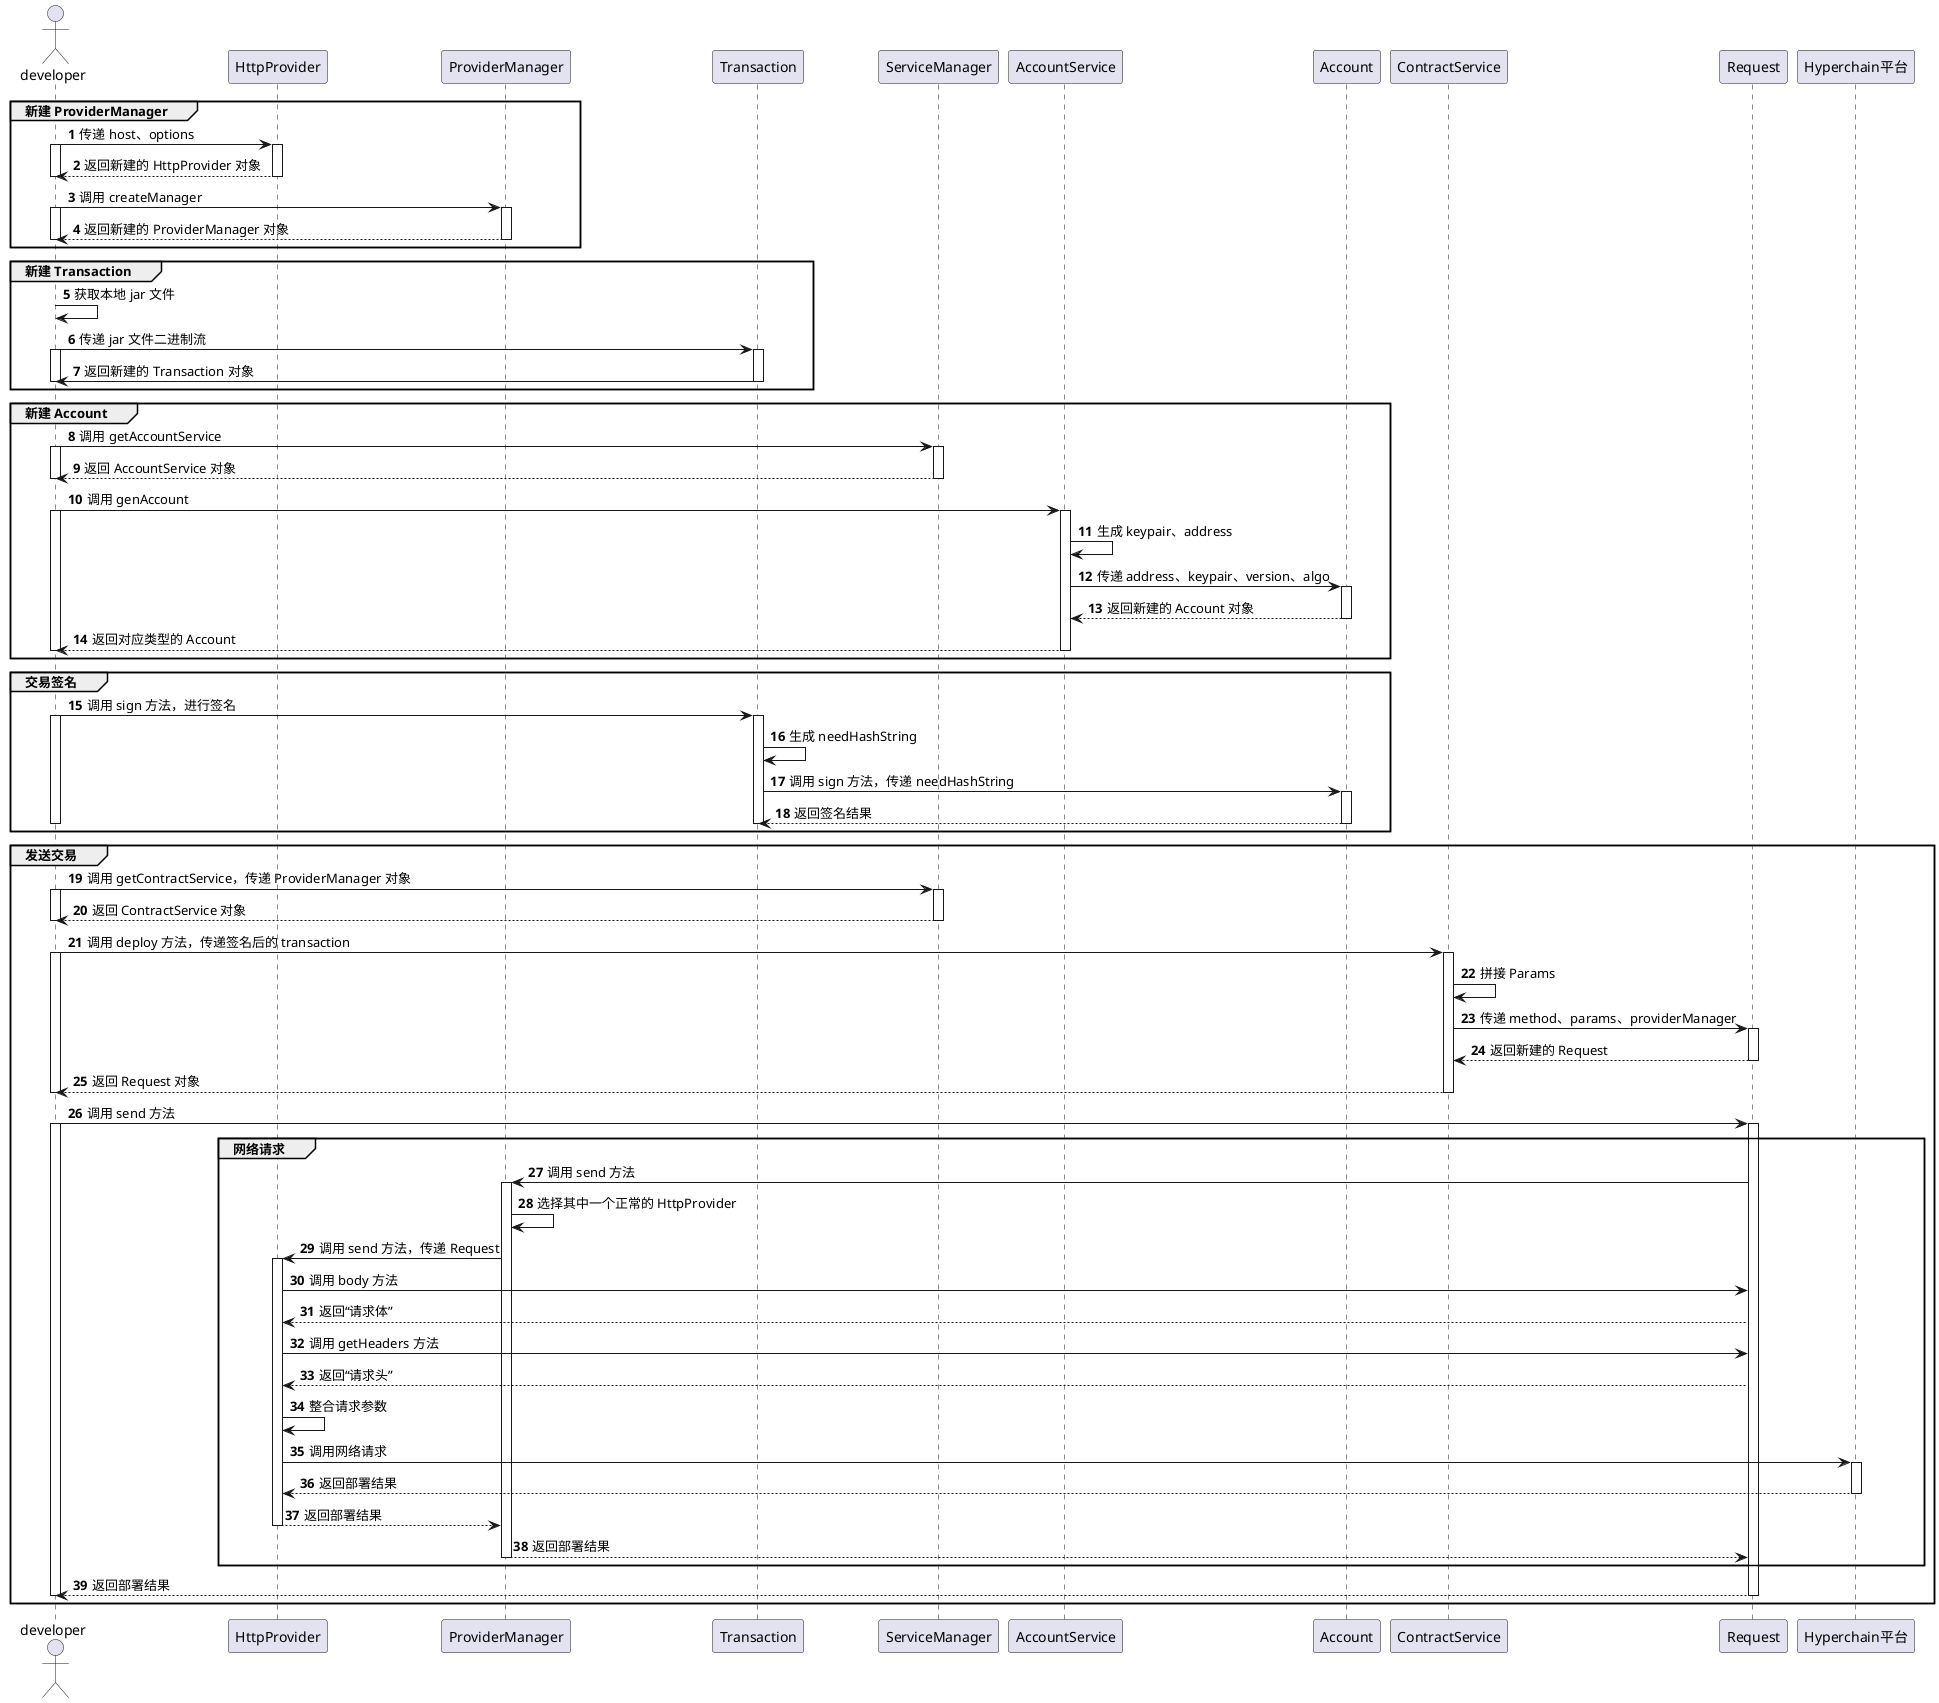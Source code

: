 @startuml
!pragma layout smetana
'部署 HVM 流程
autonumber
actor developer

group 新建 ProviderManager
developer -> HttpProvider: 传递 host、options
activate developer
activate HttpProvider
HttpProvider --> developer: 返回新建的 HttpProvider 对象
deactivate HttpProvider
deactivate developer

developer -> ProviderManager: 调用 createManager
activate ProviderManager
activate developer
ProviderManager --> developer: 返回新建的 ProviderManager 对象
deactivate ProviderManager
deactivate developer
end

group 新建 Transaction
developer -> developer: 获取本地 jar 文件

developer -> Transaction: 传递 jar 文件二进制流
activate developer
activate Transaction
Transaction -> developer: 返回新建的 Transaction 对象
deactivate Transaction
deactivate developer
end

group 新建 Account
developer -> ServiceManager: 调用 getAccountService
activate ServiceManager
activate developer
ServiceManager --> developer: 返回 AccountService 对象
deactivate ServiceManager
deactivate developer

developer -> AccountService: 调用 genAccount
activate AccountService
activate developer
AccountService -> AccountService: 生成 keypair、address
AccountService -> Account: 传递 address、keypair、version、algo
activate Account
Account --> AccountService: 返回新建的 Account 对象
deactivate Account
AccountService --> developer: 返回对应类型的 Account
deactivate AccountService
deactivate developer
end

group 交易签名
developer -> Transaction: 调用 sign 方法，进行签名
activate developer
activate Transaction
Transaction -> Transaction: 生成 needHashString
Transaction -> Account: 调用 sign 方法，传递 needHashString
activate Account
Account --> Transaction: 返回签名结果
deactivate Transaction
deactivate Account
deactivate developer
end

group 发送交易
developer -> ServiceManager: 调用 getContractService，传递 ProviderManager 对象
activate developer
activate ServiceManager
ServiceManager --> developer: 返回 ContractService 对象
deactivate ServiceManager
deactivate developer

' 调用 ContractService 的方法，拿到 Request
developer -> ContractService: 调用 deploy 方法，传递签名后的 transaction
activate developer
activate ContractService
ContractService -> ContractService: 拼接 Params
ContractService -> Request: 传递 method、params、providerManager
activate Request
Request --> ContractService: 返回新建的 Request
deactivate Request
ContractService --> developer: 返回 Request 对象
deactivate ContractService
deactivate developer

' 调用 Request.send
developer -> Request: 调用 send 方法
activate developer
activate Request

group 网络请求
Request -> ProviderManager: 调用 send 方法
activate ProviderManager
ProviderManager -> ProviderManager: 选择其中一个正常的 HttpProvider
ProviderManager -> HttpProvider: 调用 send 方法，传递 Request
activate HttpProvider
HttpProvider -> Request: 调用 body 方法
Request --> HttpProvider: 返回“请求体”
HttpProvider -> Request: 调用 getHeaders 方法
Request --> HttpProvider: 返回“请求头”
HttpProvider -> HttpProvider: 整合请求参数
HttpProvider -> Hyperchain平台: 调用网络请求
activate Hyperchain平台
Hyperchain平台 --> HttpProvider: 返回部署结果
deactivate Hyperchain平台
HttpProvider --> ProviderManager: 返回部署结果
deactivate HttpProvider
ProviderManager --> Request: 返回部署结果
deactivate ProviderManager
end

Request --> developer: 返回部署结果
deactivate Request
deactivate developer
end
@enduml
